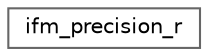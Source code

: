 digraph "Graphical Class Hierarchy"
{
 // LATEX_PDF_SIZE
  bgcolor="transparent";
  edge [fontname=Helvetica,fontsize=10,labelfontname=Helvetica,labelfontsize=10];
  node [fontname=Helvetica,fontsize=10,shape=box,height=0.2,width=0.4];
  rankdir="LR";
  Node0 [id="Node000000",label="ifm_precision_r",height=0.2,width=0.4,color="grey40", fillcolor="white", style="filled",URL="$structifm__precision__r.html",tooltip=" "];
}
